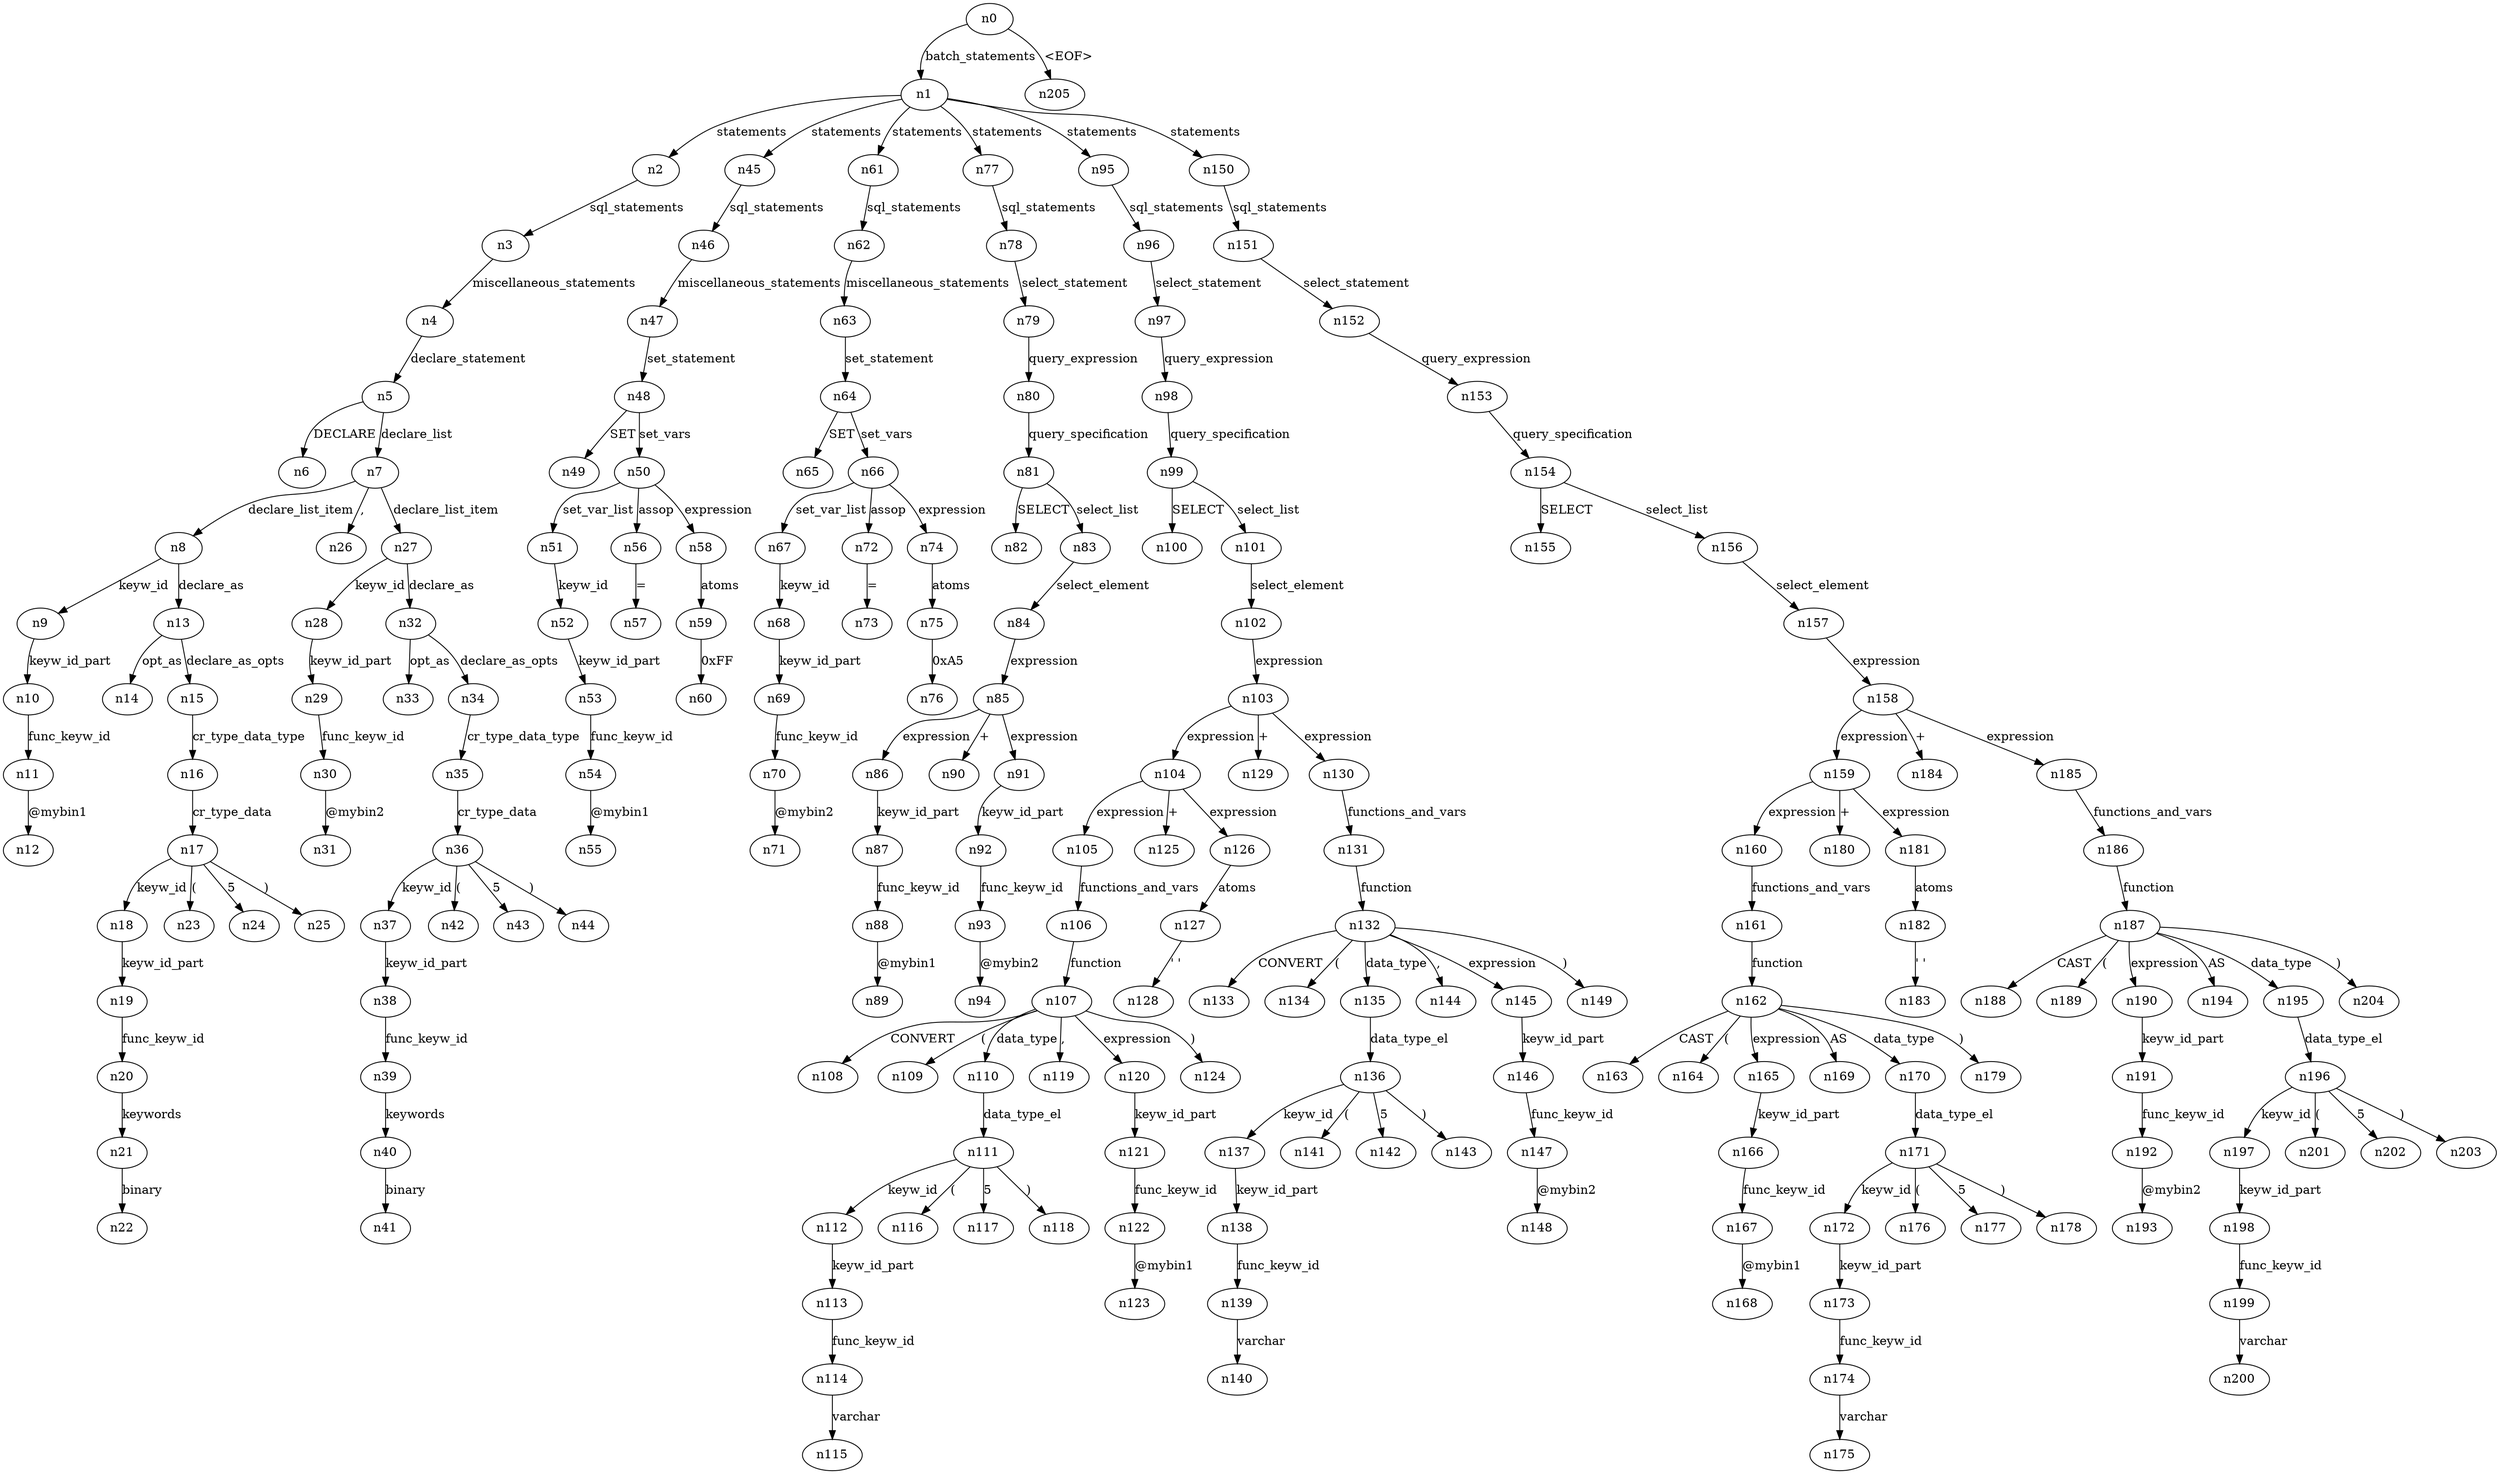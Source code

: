 digraph ParseTree {
  n0 -> n1 [label="batch_statements"];
  n1 -> n2 [label="statements"];
  n2 -> n3 [label="sql_statements"];
  n3 -> n4 [label="miscellaneous_statements"];
  n4 -> n5 [label="declare_statement"];
  n5 -> n6 [label="DECLARE"];
  n5 -> n7 [label="declare_list"];
  n7 -> n8 [label="declare_list_item"];
  n8 -> n9 [label="keyw_id"];
  n9 -> n10 [label="keyw_id_part"];
  n10 -> n11 [label="func_keyw_id"];
  n11 -> n12 [label="@mybin1"];
  n8 -> n13 [label="declare_as"];
  n13 -> n14 [label="opt_as"];
  n13 -> n15 [label="declare_as_opts"];
  n15 -> n16 [label="cr_type_data_type"];
  n16 -> n17 [label="cr_type_data"];
  n17 -> n18 [label="keyw_id"];
  n18 -> n19 [label="keyw_id_part"];
  n19 -> n20 [label="func_keyw_id"];
  n20 -> n21 [label="keywords"];
  n21 -> n22 [label="binary"];
  n17 -> n23 [label="("];
  n17 -> n24 [label="5"];
  n17 -> n25 [label=")"];
  n7 -> n26 [label=","];
  n7 -> n27 [label="declare_list_item"];
  n27 -> n28 [label="keyw_id"];
  n28 -> n29 [label="keyw_id_part"];
  n29 -> n30 [label="func_keyw_id"];
  n30 -> n31 [label="@mybin2"];
  n27 -> n32 [label="declare_as"];
  n32 -> n33 [label="opt_as"];
  n32 -> n34 [label="declare_as_opts"];
  n34 -> n35 [label="cr_type_data_type"];
  n35 -> n36 [label="cr_type_data"];
  n36 -> n37 [label="keyw_id"];
  n37 -> n38 [label="keyw_id_part"];
  n38 -> n39 [label="func_keyw_id"];
  n39 -> n40 [label="keywords"];
  n40 -> n41 [label="binary"];
  n36 -> n42 [label="("];
  n36 -> n43 [label="5"];
  n36 -> n44 [label=")"];
  n1 -> n45 [label="statements"];
  n45 -> n46 [label="sql_statements"];
  n46 -> n47 [label="miscellaneous_statements"];
  n47 -> n48 [label="set_statement"];
  n48 -> n49 [label="SET"];
  n48 -> n50 [label="set_vars"];
  n50 -> n51 [label="set_var_list"];
  n51 -> n52 [label="keyw_id"];
  n52 -> n53 [label="keyw_id_part"];
  n53 -> n54 [label="func_keyw_id"];
  n54 -> n55 [label="@mybin1"];
  n50 -> n56 [label="assop"];
  n56 -> n57 [label="="];
  n50 -> n58 [label="expression"];
  n58 -> n59 [label="atoms"];
  n59 -> n60 [label="0xFF"];
  n1 -> n61 [label="statements"];
  n61 -> n62 [label="sql_statements"];
  n62 -> n63 [label="miscellaneous_statements"];
  n63 -> n64 [label="set_statement"];
  n64 -> n65 [label="SET"];
  n64 -> n66 [label="set_vars"];
  n66 -> n67 [label="set_var_list"];
  n67 -> n68 [label="keyw_id"];
  n68 -> n69 [label="keyw_id_part"];
  n69 -> n70 [label="func_keyw_id"];
  n70 -> n71 [label="@mybin2"];
  n66 -> n72 [label="assop"];
  n72 -> n73 [label="="];
  n66 -> n74 [label="expression"];
  n74 -> n75 [label="atoms"];
  n75 -> n76 [label="0xA5"];
  n1 -> n77 [label="statements"];
  n77 -> n78 [label="sql_statements"];
  n78 -> n79 [label="select_statement"];
  n79 -> n80 [label="query_expression"];
  n80 -> n81 [label="query_specification"];
  n81 -> n82 [label="SELECT"];
  n81 -> n83 [label="select_list"];
  n83 -> n84 [label="select_element"];
  n84 -> n85 [label="expression"];
  n85 -> n86 [label="expression"];
  n86 -> n87 [label="keyw_id_part"];
  n87 -> n88 [label="func_keyw_id"];
  n88 -> n89 [label="@mybin1"];
  n85 -> n90 [label="+"];
  n85 -> n91 [label="expression"];
  n91 -> n92 [label="keyw_id_part"];
  n92 -> n93 [label="func_keyw_id"];
  n93 -> n94 [label="@mybin2"];
  n1 -> n95 [label="statements"];
  n95 -> n96 [label="sql_statements"];
  n96 -> n97 [label="select_statement"];
  n97 -> n98 [label="query_expression"];
  n98 -> n99 [label="query_specification"];
  n99 -> n100 [label="SELECT"];
  n99 -> n101 [label="select_list"];
  n101 -> n102 [label="select_element"];
  n102 -> n103 [label="expression"];
  n103 -> n104 [label="expression"];
  n104 -> n105 [label="expression"];
  n105 -> n106 [label="functions_and_vars"];
  n106 -> n107 [label="function"];
  n107 -> n108 [label="CONVERT"];
  n107 -> n109 [label="("];
  n107 -> n110 [label="data_type"];
  n110 -> n111 [label="data_type_el"];
  n111 -> n112 [label="keyw_id"];
  n112 -> n113 [label="keyw_id_part"];
  n113 -> n114 [label="func_keyw_id"];
  n114 -> n115 [label="varchar"];
  n111 -> n116 [label="("];
  n111 -> n117 [label="5"];
  n111 -> n118 [label=")"];
  n107 -> n119 [label=","];
  n107 -> n120 [label="expression"];
  n120 -> n121 [label="keyw_id_part"];
  n121 -> n122 [label="func_keyw_id"];
  n122 -> n123 [label="@mybin1"];
  n107 -> n124 [label=")"];
  n104 -> n125 [label="+"];
  n104 -> n126 [label="expression"];
  n126 -> n127 [label="atoms"];
  n127 -> n128 [label="' '"];
  n103 -> n129 [label="+"];
  n103 -> n130 [label="expression"];
  n130 -> n131 [label="functions_and_vars"];
  n131 -> n132 [label="function"];
  n132 -> n133 [label="CONVERT"];
  n132 -> n134 [label="("];
  n132 -> n135 [label="data_type"];
  n135 -> n136 [label="data_type_el"];
  n136 -> n137 [label="keyw_id"];
  n137 -> n138 [label="keyw_id_part"];
  n138 -> n139 [label="func_keyw_id"];
  n139 -> n140 [label="varchar"];
  n136 -> n141 [label="("];
  n136 -> n142 [label="5"];
  n136 -> n143 [label=")"];
  n132 -> n144 [label=","];
  n132 -> n145 [label="expression"];
  n145 -> n146 [label="keyw_id_part"];
  n146 -> n147 [label="func_keyw_id"];
  n147 -> n148 [label="@mybin2"];
  n132 -> n149 [label=")"];
  n1 -> n150 [label="statements"];
  n150 -> n151 [label="sql_statements"];
  n151 -> n152 [label="select_statement"];
  n152 -> n153 [label="query_expression"];
  n153 -> n154 [label="query_specification"];
  n154 -> n155 [label="SELECT"];
  n154 -> n156 [label="select_list"];
  n156 -> n157 [label="select_element"];
  n157 -> n158 [label="expression"];
  n158 -> n159 [label="expression"];
  n159 -> n160 [label="expression"];
  n160 -> n161 [label="functions_and_vars"];
  n161 -> n162 [label="function"];
  n162 -> n163 [label="CAST"];
  n162 -> n164 [label="("];
  n162 -> n165 [label="expression"];
  n165 -> n166 [label="keyw_id_part"];
  n166 -> n167 [label="func_keyw_id"];
  n167 -> n168 [label="@mybin1"];
  n162 -> n169 [label="AS"];
  n162 -> n170 [label="data_type"];
  n170 -> n171 [label="data_type_el"];
  n171 -> n172 [label="keyw_id"];
  n172 -> n173 [label="keyw_id_part"];
  n173 -> n174 [label="func_keyw_id"];
  n174 -> n175 [label="varchar"];
  n171 -> n176 [label="("];
  n171 -> n177 [label="5"];
  n171 -> n178 [label=")"];
  n162 -> n179 [label=")"];
  n159 -> n180 [label="+"];
  n159 -> n181 [label="expression"];
  n181 -> n182 [label="atoms"];
  n182 -> n183 [label="' '"];
  n158 -> n184 [label="+"];
  n158 -> n185 [label="expression"];
  n185 -> n186 [label="functions_and_vars"];
  n186 -> n187 [label="function"];
  n187 -> n188 [label="CAST"];
  n187 -> n189 [label="("];
  n187 -> n190 [label="expression"];
  n190 -> n191 [label="keyw_id_part"];
  n191 -> n192 [label="func_keyw_id"];
  n192 -> n193 [label="@mybin2"];
  n187 -> n194 [label="AS"];
  n187 -> n195 [label="data_type"];
  n195 -> n196 [label="data_type_el"];
  n196 -> n197 [label="keyw_id"];
  n197 -> n198 [label="keyw_id_part"];
  n198 -> n199 [label="func_keyw_id"];
  n199 -> n200 [label="varchar"];
  n196 -> n201 [label="("];
  n196 -> n202 [label="5"];
  n196 -> n203 [label=")"];
  n187 -> n204 [label=")"];
  n0 -> n205 [label="<EOF>"];
}